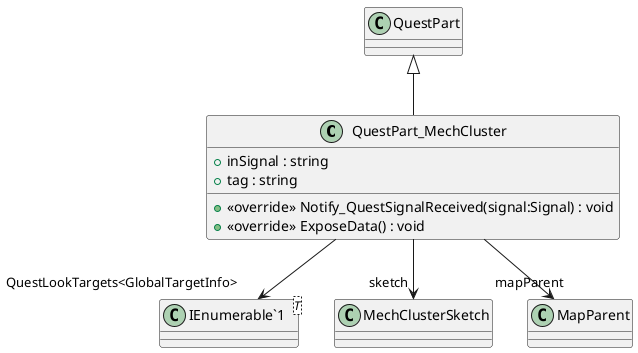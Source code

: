 @startuml
class QuestPart_MechCluster {
    + inSignal : string
    + tag : string
    + <<override>> Notify_QuestSignalReceived(signal:Signal) : void
    + <<override>> ExposeData() : void
}
class "IEnumerable`1"<T> {
}
QuestPart <|-- QuestPart_MechCluster
QuestPart_MechCluster --> "sketch" MechClusterSketch
QuestPart_MechCluster --> "mapParent" MapParent
QuestPart_MechCluster --> "QuestLookTargets<GlobalTargetInfo>" "IEnumerable`1"
@enduml
